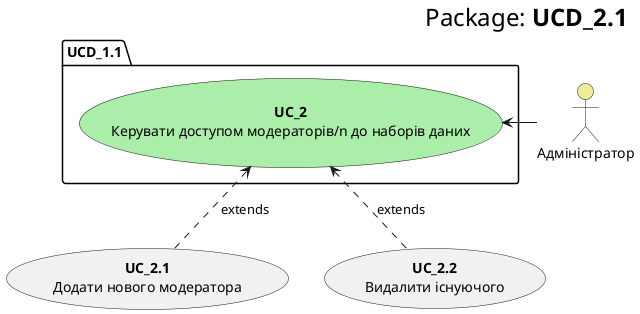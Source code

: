@startuml
    right header
        <font size=24 color=black>Package:<b> UCD_2.1
    end header

    package UCD_1.1 {
        usecase "<b>UC_2</b>\nКерувати доступом модераторів/n до наборів даних" as UC_2 #aaeeaa
    }
    
    actor "Адміністратор" as Admin #eeee99
    Admin -l-> UC_2
    
    usecase "<b>UC_2.1</b>\nДодати нового модератора" as UC_2.1
    usecase "<b>UC_2.2</b>\nВидалити існуючого" as UC_2.2
    
    UC_2.1 .u.> UC_2: extends
    UC_2.2 .u.> UC_2: extends
    
@enduml
